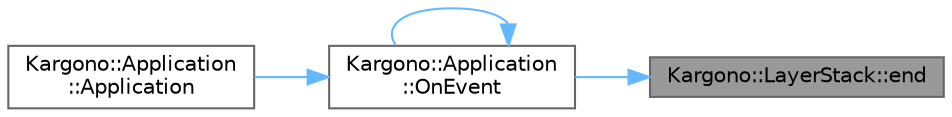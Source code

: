 digraph "Kargono::LayerStack::end"
{
 // LATEX_PDF_SIZE
  bgcolor="transparent";
  edge [fontname=Helvetica,fontsize=10,labelfontname=Helvetica,labelfontsize=10];
  node [fontname=Helvetica,fontsize=10,shape=box,height=0.2,width=0.4];
  rankdir="RL";
  Node1 [id="Node000001",label="Kargono::LayerStack::end",height=0.2,width=0.4,color="gray40", fillcolor="grey60", style="filled", fontcolor="black",tooltip="Returns an iterator pointing to the end of the layer stack."];
  Node1 -> Node2 [id="edge1_Node000001_Node000002",dir="back",color="steelblue1",style="solid",tooltip=" "];
  Node2 [id="Node000002",label="Kargono::Application\l::OnEvent",height=0.2,width=0.4,color="grey40", fillcolor="white", style="filled",URL="$class_kargono_1_1_application.html#a0f497f8c27bef5277d194eefc63481e2",tooltip="Event handler for events that occur within the application."];
  Node2 -> Node3 [id="edge2_Node000002_Node000003",dir="back",color="steelblue1",style="solid",tooltip=" "];
  Node3 [id="Node000003",label="Kargono::Application\l::Application",height=0.2,width=0.4,color="grey40", fillcolor="white", style="filled",URL="$class_kargono_1_1_application.html#a5013d2d9b4b8a49b26a35a640faee54b",tooltip="Constructor for the Application class."];
  Node2 -> Node2 [id="edge3_Node000002_Node000002",dir="back",color="steelblue1",style="solid",tooltip=" "];
}

